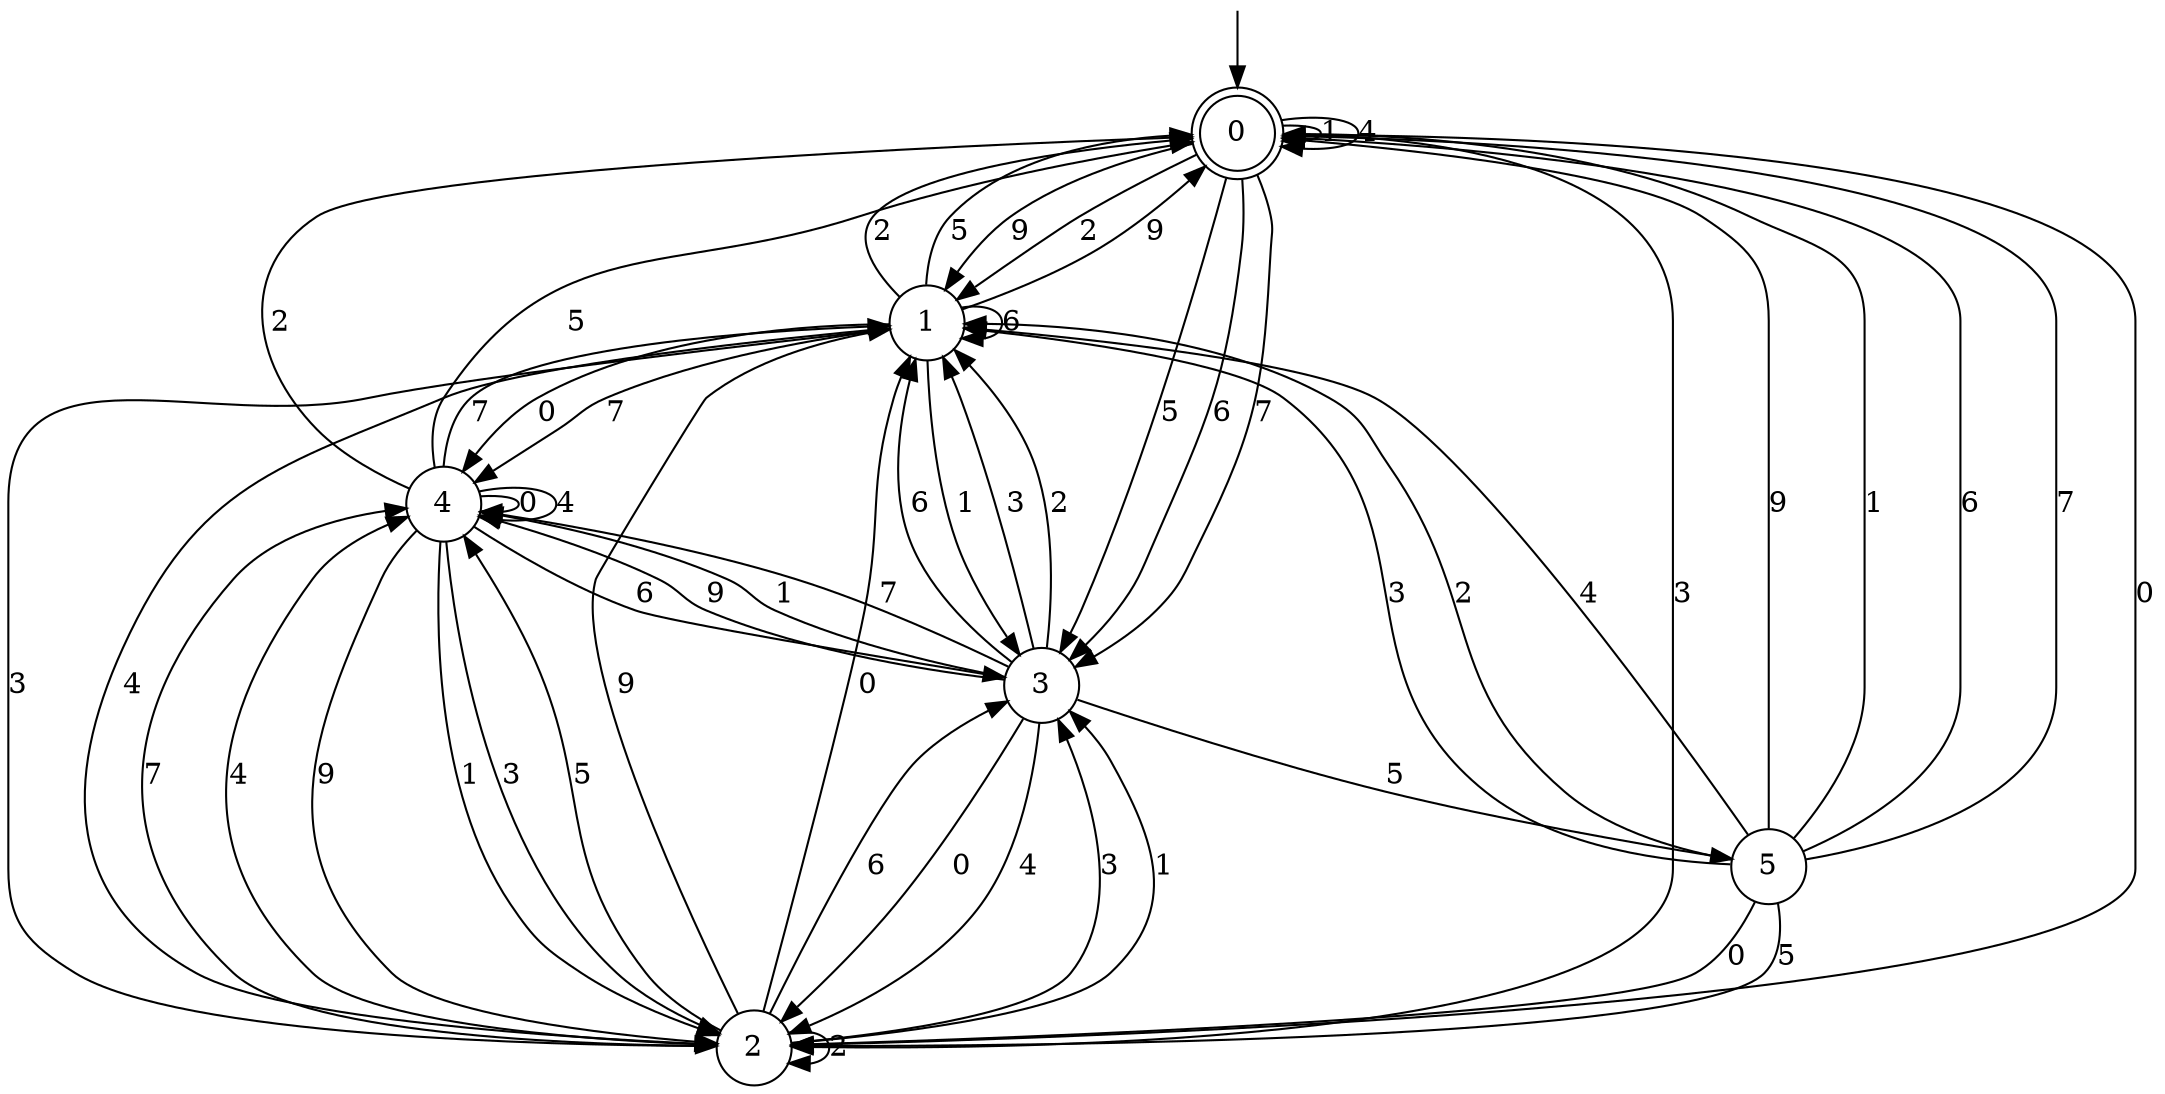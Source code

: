 digraph g {

	s0 [shape="doublecircle" label="0"];
	s1 [shape="circle" label="1"];
	s2 [shape="circle" label="2"];
	s3 [shape="circle" label="3"];
	s4 [shape="circle" label="4"];
	s5 [shape="circle" label="5"];
	s0 -> s1 [label="9"];
	s0 -> s2 [label="3"];
	s0 -> s1 [label="2"];
	s0 -> s0 [label="1"];
	s0 -> s3 [label="5"];
	s0 -> s3 [label="6"];
	s0 -> s2 [label="0"];
	s0 -> s3 [label="7"];
	s0 -> s0 [label="4"];
	s1 -> s0 [label="9"];
	s1 -> s2 [label="3"];
	s1 -> s0 [label="2"];
	s1 -> s3 [label="1"];
	s1 -> s0 [label="5"];
	s1 -> s1 [label="6"];
	s1 -> s4 [label="0"];
	s1 -> s4 [label="7"];
	s1 -> s2 [label="4"];
	s2 -> s1 [label="9"];
	s2 -> s3 [label="3"];
	s2 -> s2 [label="2"];
	s2 -> s3 [label="1"];
	s2 -> s4 [label="5"];
	s2 -> s3 [label="6"];
	s2 -> s1 [label="0"];
	s2 -> s4 [label="7"];
	s2 -> s4 [label="4"];
	s3 -> s4 [label="9"];
	s3 -> s1 [label="3"];
	s3 -> s1 [label="2"];
	s3 -> s4 [label="1"];
	s3 -> s5 [label="5"];
	s3 -> s1 [label="6"];
	s3 -> s2 [label="0"];
	s3 -> s4 [label="7"];
	s3 -> s2 [label="4"];
	s4 -> s2 [label="9"];
	s4 -> s2 [label="3"];
	s4 -> s0 [label="2"];
	s4 -> s2 [label="1"];
	s4 -> s0 [label="5"];
	s4 -> s3 [label="6"];
	s4 -> s4 [label="0"];
	s4 -> s1 [label="7"];
	s4 -> s4 [label="4"];
	s5 -> s0 [label="9"];
	s5 -> s1 [label="3"];
	s5 -> s1 [label="2"];
	s5 -> s0 [label="1"];
	s5 -> s2 [label="5"];
	s5 -> s0 [label="6"];
	s5 -> s2 [label="0"];
	s5 -> s0 [label="7"];
	s5 -> s1 [label="4"];

__start0 [label="" shape="none" width="0" height="0"];
__start0 -> s0;

}
